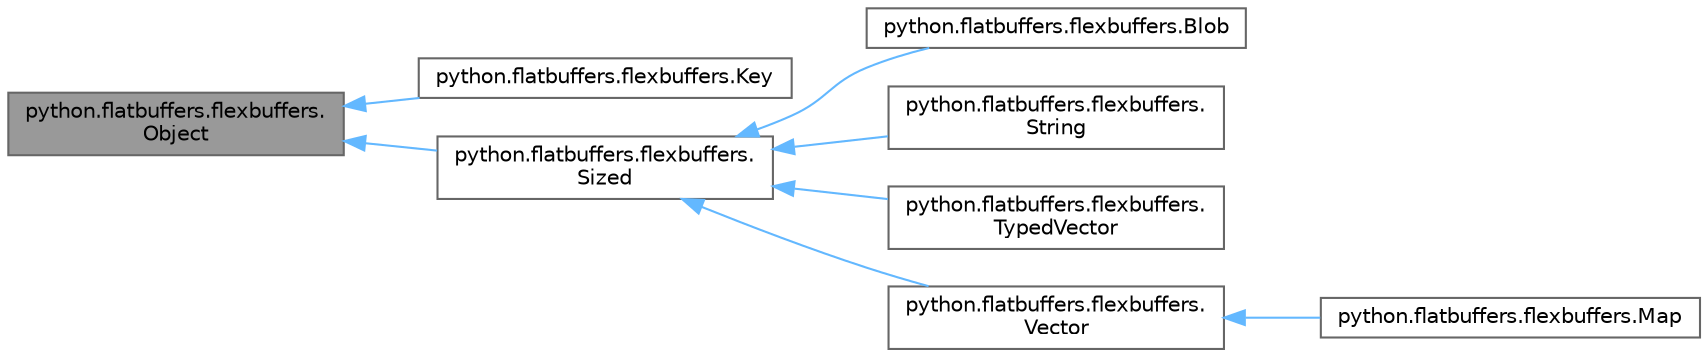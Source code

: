 digraph "python.flatbuffers.flexbuffers.Object"
{
 // LATEX_PDF_SIZE
  bgcolor="transparent";
  edge [fontname=Helvetica,fontsize=10,labelfontname=Helvetica,labelfontsize=10];
  node [fontname=Helvetica,fontsize=10,shape=box,height=0.2,width=0.4];
  rankdir="LR";
  Node1 [id="Node000001",label="python.flatbuffers.flexbuffers.\lObject",height=0.2,width=0.4,color="gray40", fillcolor="grey60", style="filled", fontcolor="black",tooltip=" "];
  Node1 -> Node2 [id="edge1_Node000001_Node000002",dir="back",color="steelblue1",style="solid",tooltip=" "];
  Node2 [id="Node000002",label="python.flatbuffers.flexbuffers.Key",height=0.2,width=0.4,color="gray40", fillcolor="white", style="filled",URL="$classpython_1_1flatbuffers_1_1flexbuffers_1_1Key.html",tooltip=" "];
  Node1 -> Node3 [id="edge2_Node000001_Node000003",dir="back",color="steelblue1",style="solid",tooltip=" "];
  Node3 [id="Node000003",label="python.flatbuffers.flexbuffers.\lSized",height=0.2,width=0.4,color="gray40", fillcolor="white", style="filled",URL="$classpython_1_1flatbuffers_1_1flexbuffers_1_1Sized.html",tooltip=" "];
  Node3 -> Node4 [id="edge3_Node000003_Node000004",dir="back",color="steelblue1",style="solid",tooltip=" "];
  Node4 [id="Node000004",label="python.flatbuffers.flexbuffers.Blob",height=0.2,width=0.4,color="gray40", fillcolor="white", style="filled",URL="$classpython_1_1flatbuffers_1_1flexbuffers_1_1Blob.html",tooltip=" "];
  Node3 -> Node5 [id="edge4_Node000003_Node000005",dir="back",color="steelblue1",style="solid",tooltip=" "];
  Node5 [id="Node000005",label="python.flatbuffers.flexbuffers.\lString",height=0.2,width=0.4,color="gray40", fillcolor="white", style="filled",URL="$classpython_1_1flatbuffers_1_1flexbuffers_1_1String.html",tooltip=" "];
  Node3 -> Node6 [id="edge5_Node000003_Node000006",dir="back",color="steelblue1",style="solid",tooltip=" "];
  Node6 [id="Node000006",label="python.flatbuffers.flexbuffers.\lTypedVector",height=0.2,width=0.4,color="gray40", fillcolor="white", style="filled",URL="$classpython_1_1flatbuffers_1_1flexbuffers_1_1TypedVector.html",tooltip=" "];
  Node3 -> Node7 [id="edge6_Node000003_Node000007",dir="back",color="steelblue1",style="solid",tooltip=" "];
  Node7 [id="Node000007",label="python.flatbuffers.flexbuffers.\lVector",height=0.2,width=0.4,color="gray40", fillcolor="white", style="filled",URL="$classpython_1_1flatbuffers_1_1flexbuffers_1_1Vector.html",tooltip=" "];
  Node7 -> Node8 [id="edge7_Node000007_Node000008",dir="back",color="steelblue1",style="solid",tooltip=" "];
  Node8 [id="Node000008",label="python.flatbuffers.flexbuffers.Map",height=0.2,width=0.4,color="gray40", fillcolor="white", style="filled",URL="$classpython_1_1flatbuffers_1_1flexbuffers_1_1Map.html",tooltip=" "];
}
